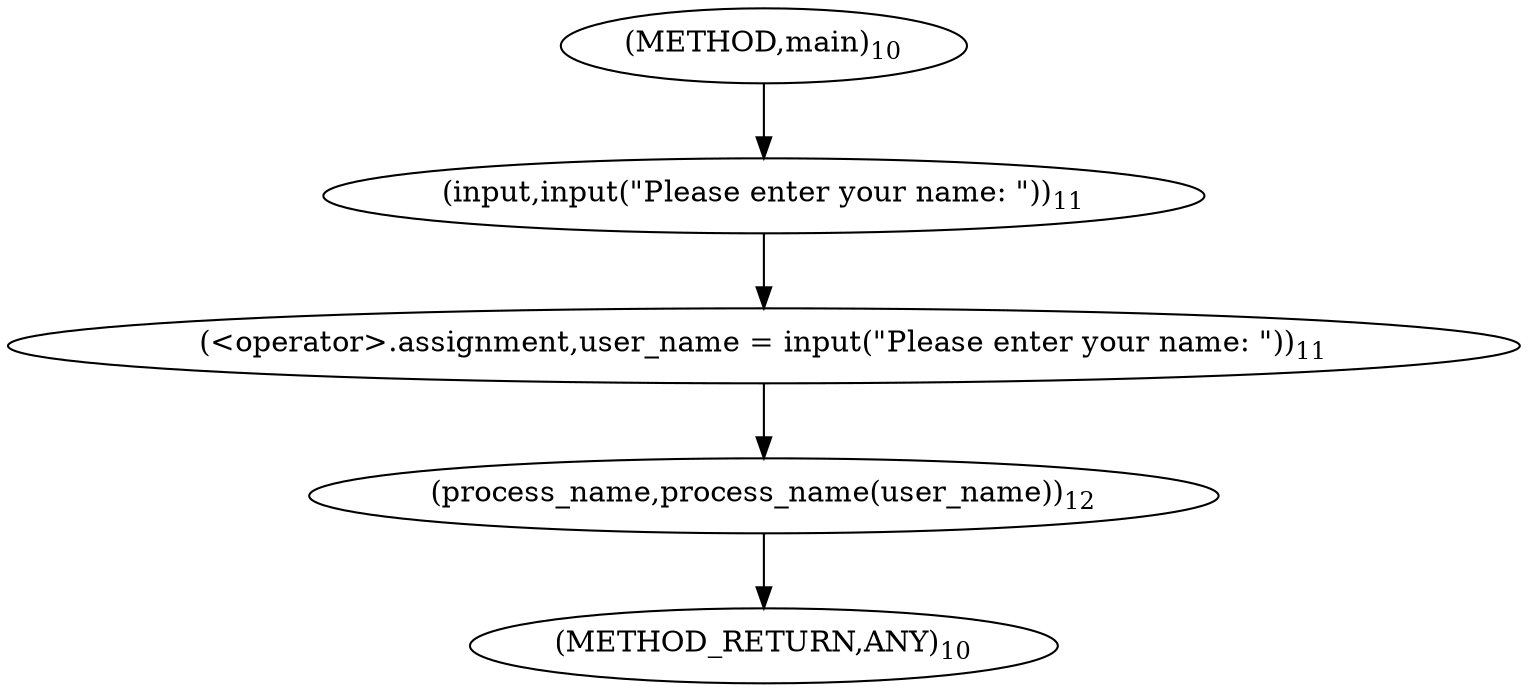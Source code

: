 digraph "main" {  
"64" [label = <(&lt;operator&gt;.assignment,user_name = input(&quot;Please enter your name: &quot;))<SUB>11</SUB>> ]
"67" [label = <(process_name,process_name(user_name))<SUB>12</SUB>> ]
"62" [label = <(input,input(&quot;Please enter your name: &quot;))<SUB>11</SUB>> ]
"56" [label = <(METHOD,main)<SUB>10</SUB>> ]
"59" [label = <(METHOD_RETURN,ANY)<SUB>10</SUB>> ]
  "64" -> "67" 
  "67" -> "59" 
  "62" -> "64" 
  "56" -> "62" 
}

